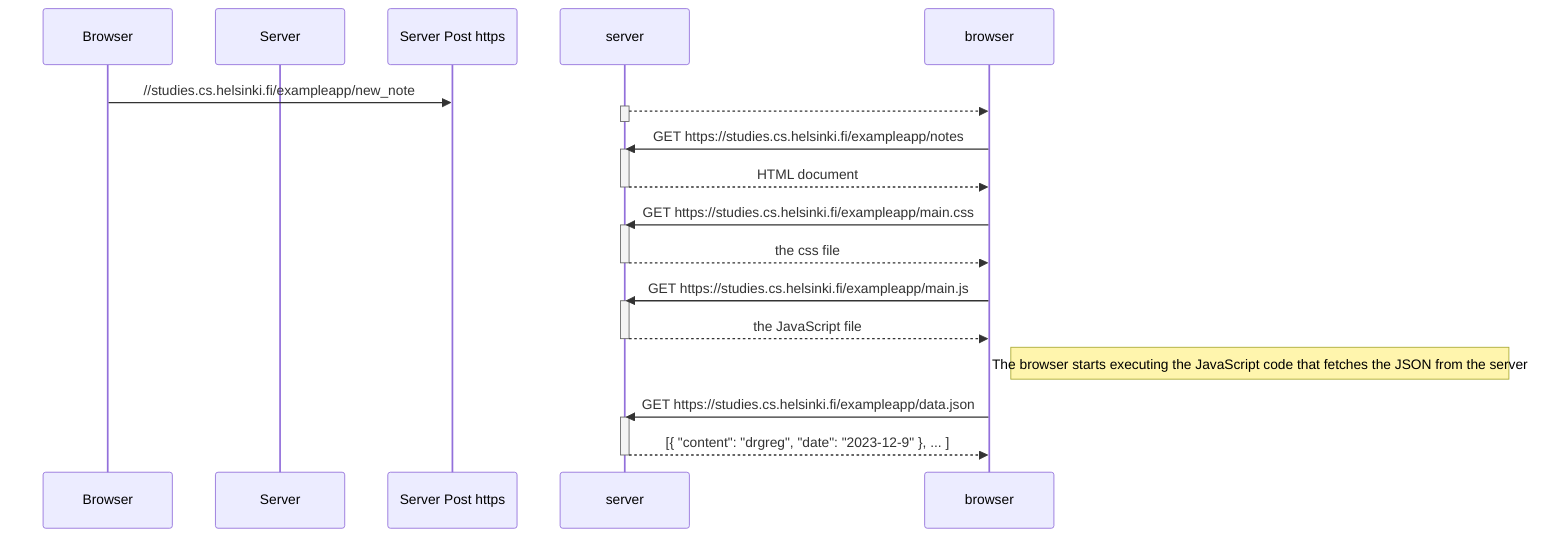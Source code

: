 sequenceDiagram
participant Browser 
participant Server

Browser->>Server Post https://studies.cs.helsinki.fi/exampleapp/new_note
activate server
server-->>browser: 
deactivate server

browser->>server: GET https://studies.cs.helsinki.fi/exampleapp/notes
activate server
server-->>browser: HTML document
deactivate server

browser->>server: GET https://studies.cs.helsinki.fi/exampleapp/main.css
activate server
server-->>browser: the css file
deactivate server

browser->>server: GET https://studies.cs.helsinki.fi/exampleapp/main.js
activate server
server-->>browser: the JavaScript file
deactivate server

Note right of browser: The browser starts executing the JavaScript code that fetches the JSON from the server

browser->>server: GET https://studies.cs.helsinki.fi/exampleapp/data.json
activate server
server-->>browser: [{ "content": "drgreg", "date": "2023-12-9" }, ... ]
deactivate server